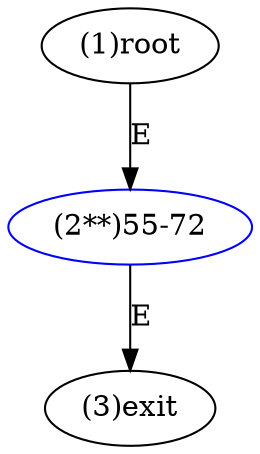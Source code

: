 digraph "" { 
1[ label="(1)root"];
2[ label="(2**)55-72",color=blue];
3[ label="(3)exit"];
1->2[ label="E"];
2->3[ label="E"];
}
